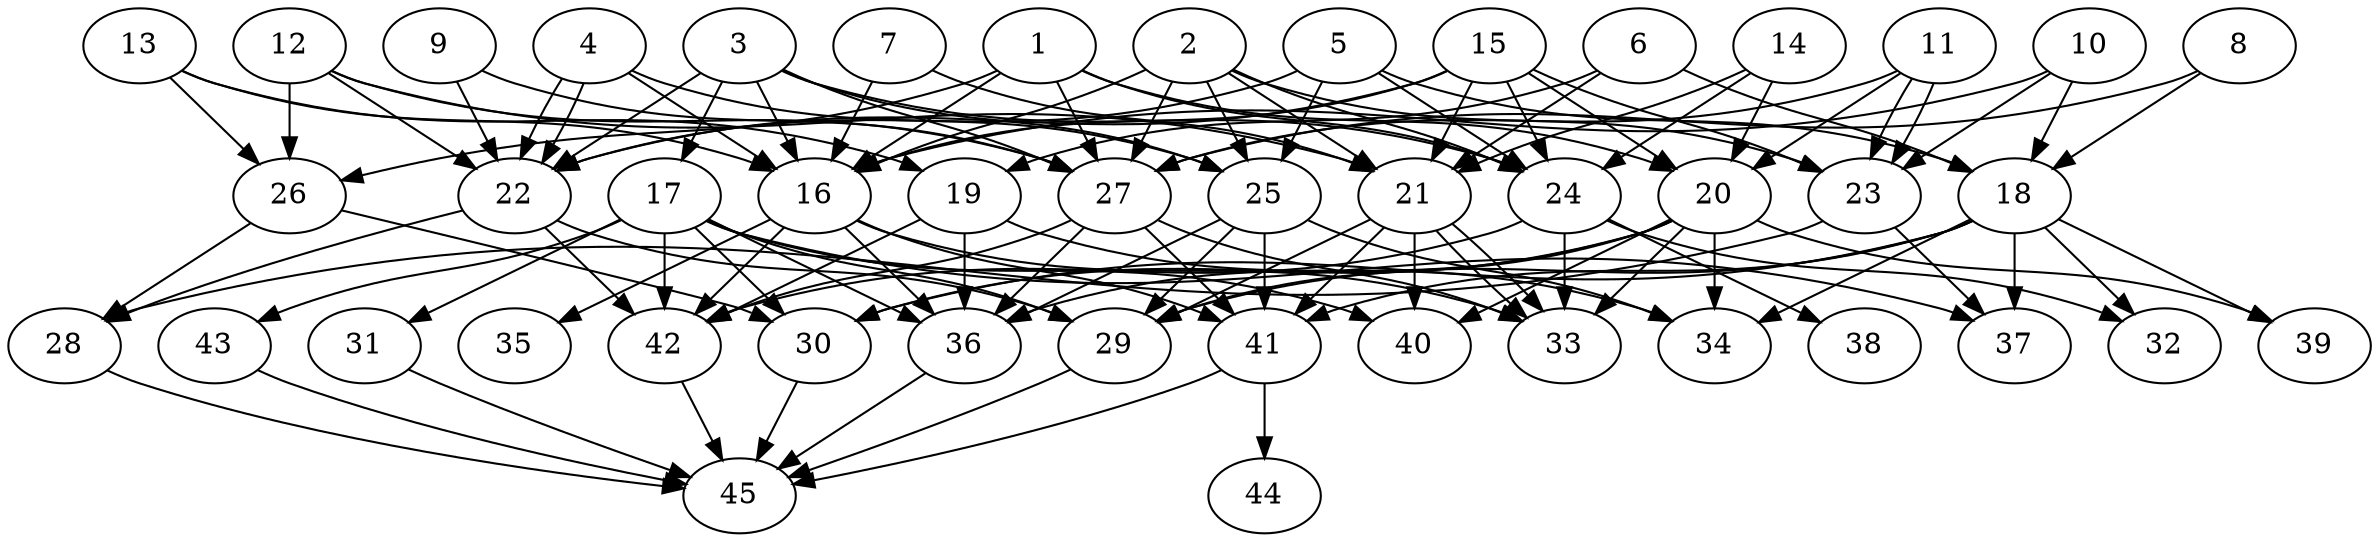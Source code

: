 // DAG automatically generated by daggen at Thu Oct  3 14:07:24 2019
// ./daggen --dot -n 45 --ccr 0.3 --fat 0.7 --regular 0.7 --density 0.5 --mindata 5242880 --maxdata 52428800 
digraph G {
  1 [size="174196053", alpha="0.11", expect_size="52258816"] 
  1 -> 16 [size ="52258816"]
  1 -> 20 [size ="52258816"]
  1 -> 24 [size ="52258816"]
  1 -> 26 [size ="52258816"]
  1 -> 27 [size ="52258816"]
  2 [size="92822187", alpha="0.15", expect_size="27846656"] 
  2 -> 16 [size ="27846656"]
  2 -> 21 [size ="27846656"]
  2 -> 23 [size ="27846656"]
  2 -> 24 [size ="27846656"]
  2 -> 25 [size ="27846656"]
  2 -> 27 [size ="27846656"]
  3 [size="82807467", alpha="0.08", expect_size="24842240"] 
  3 -> 16 [size ="24842240"]
  3 -> 17 [size ="24842240"]
  3 -> 22 [size ="24842240"]
  3 -> 24 [size ="24842240"]
  3 -> 25 [size ="24842240"]
  3 -> 27 [size ="24842240"]
  4 [size="173124267", alpha="0.16", expect_size="51937280"] 
  4 -> 16 [size ="51937280"]
  4 -> 22 [size ="51937280"]
  4 -> 22 [size ="51937280"]
  4 -> 25 [size ="51937280"]
  5 [size="143404373", alpha="0.17", expect_size="43021312"] 
  5 -> 18 [size ="43021312"]
  5 -> 22 [size ="43021312"]
  5 -> 24 [size ="43021312"]
  5 -> 25 [size ="43021312"]
  6 [size="56415573", alpha="0.01", expect_size="16924672"] 
  6 -> 18 [size ="16924672"]
  6 -> 19 [size ="16924672"]
  6 -> 21 [size ="16924672"]
  7 [size="132614827", alpha="0.15", expect_size="39784448"] 
  7 -> 16 [size ="39784448"]
  7 -> 21 [size ="39784448"]
  8 [size="93429760", alpha="0.05", expect_size="28028928"] 
  8 -> 18 [size ="28028928"]
  8 -> 27 [size ="28028928"]
  9 [size="33972907", alpha="0.14", expect_size="10191872"] 
  9 -> 22 [size ="10191872"]
  9 -> 27 [size ="10191872"]
  10 [size="146090667", alpha="0.09", expect_size="43827200"] 
  10 -> 16 [size ="43827200"]
  10 -> 18 [size ="43827200"]
  10 -> 23 [size ="43827200"]
  11 [size="107731627", alpha="0.14", expect_size="32319488"] 
  11 -> 20 [size ="32319488"]
  11 -> 23 [size ="32319488"]
  11 -> 23 [size ="32319488"]
  11 -> 27 [size ="32319488"]
  12 [size="37771947", alpha="0.13", expect_size="11331584"] 
  12 -> 21 [size ="11331584"]
  12 -> 22 [size ="11331584"]
  12 -> 26 [size ="11331584"]
  12 -> 27 [size ="11331584"]
  13 [size="159054507", alpha="0.19", expect_size="47716352"] 
  13 -> 16 [size ="47716352"]
  13 -> 19 [size ="47716352"]
  13 -> 26 [size ="47716352"]
  14 [size="67614720", alpha="0.17", expect_size="20284416"] 
  14 -> 20 [size ="20284416"]
  14 -> 21 [size ="20284416"]
  14 -> 24 [size ="20284416"]
  15 [size="37283840", alpha="0.05", expect_size="11185152"] 
  15 -> 16 [size ="11185152"]
  15 -> 20 [size ="11185152"]
  15 -> 21 [size ="11185152"]
  15 -> 22 [size ="11185152"]
  15 -> 23 [size ="11185152"]
  15 -> 24 [size ="11185152"]
  16 [size="168645973", alpha="0.15", expect_size="50593792"] 
  16 -> 33 [size ="50593792"]
  16 -> 35 [size ="50593792"]
  16 -> 36 [size ="50593792"]
  16 -> 41 [size ="50593792"]
  16 -> 42 [size ="50593792"]
  17 [size="18722133", alpha="0.11", expect_size="5616640"] 
  17 -> 29 [size ="5616640"]
  17 -> 30 [size ="5616640"]
  17 -> 31 [size ="5616640"]
  17 -> 36 [size ="5616640"]
  17 -> 37 [size ="5616640"]
  17 -> 40 [size ="5616640"]
  17 -> 42 [size ="5616640"]
  17 -> 43 [size ="5616640"]
  18 [size="135748267", alpha="0.04", expect_size="40724480"] 
  18 -> 29 [size ="40724480"]
  18 -> 30 [size ="40724480"]
  18 -> 32 [size ="40724480"]
  18 -> 34 [size ="40724480"]
  18 -> 37 [size ="40724480"]
  18 -> 39 [size ="40724480"]
  18 -> 41 [size ="40724480"]
  19 [size="17701547", alpha="0.17", expect_size="5310464"] 
  19 -> 34 [size ="5310464"]
  19 -> 36 [size ="5310464"]
  19 -> 42 [size ="5310464"]
  20 [size="126481067", alpha="0.16", expect_size="37944320"] 
  20 -> 29 [size ="37944320"]
  20 -> 30 [size ="37944320"]
  20 -> 33 [size ="37944320"]
  20 -> 34 [size ="37944320"]
  20 -> 36 [size ="37944320"]
  20 -> 39 [size ="37944320"]
  20 -> 40 [size ="37944320"]
  21 [size="42984107", alpha="0.15", expect_size="12895232"] 
  21 -> 29 [size ="12895232"]
  21 -> 33 [size ="12895232"]
  21 -> 33 [size ="12895232"]
  21 -> 40 [size ="12895232"]
  21 -> 41 [size ="12895232"]
  22 [size="153838933", alpha="0.03", expect_size="46151680"] 
  22 -> 28 [size ="46151680"]
  22 -> 29 [size ="46151680"]
  22 -> 42 [size ="46151680"]
  23 [size="101068800", alpha="0.20", expect_size="30320640"] 
  23 -> 28 [size ="30320640"]
  23 -> 37 [size ="30320640"]
  24 [size="94958933", alpha="0.16", expect_size="28487680"] 
  24 -> 32 [size ="28487680"]
  24 -> 33 [size ="28487680"]
  24 -> 38 [size ="28487680"]
  24 -> 42 [size ="28487680"]
  25 [size="68014080", alpha="0.09", expect_size="20404224"] 
  25 -> 29 [size ="20404224"]
  25 -> 34 [size ="20404224"]
  25 -> 36 [size ="20404224"]
  25 -> 41 [size ="20404224"]
  26 [size="106437973", alpha="0.06", expect_size="31931392"] 
  26 -> 28 [size ="31931392"]
  26 -> 30 [size ="31931392"]
  27 [size="64935253", alpha="0.18", expect_size="19480576"] 
  27 -> 33 [size ="19480576"]
  27 -> 36 [size ="19480576"]
  27 -> 41 [size ="19480576"]
  27 -> 42 [size ="19480576"]
  28 [size="148981760", alpha="0.00", expect_size="44694528"] 
  28 -> 45 [size ="44694528"]
  29 [size="23497387", alpha="0.04", expect_size="7049216"] 
  29 -> 45 [size ="7049216"]
  30 [size="157791573", alpha="0.04", expect_size="47337472"] 
  30 -> 45 [size ="47337472"]
  31 [size="125890560", alpha="0.16", expect_size="37767168"] 
  31 -> 45 [size ="37767168"]
  32 [size="84507307", alpha="0.10", expect_size="25352192"] 
  33 [size="108997973", alpha="0.02", expect_size="32699392"] 
  34 [size="107400533", alpha="0.01", expect_size="32220160"] 
  35 [size="78086827", alpha="0.02", expect_size="23426048"] 
  36 [size="146981547", alpha="0.02", expect_size="44094464"] 
  36 -> 45 [size ="44094464"]
  37 [size="38454613", alpha="0.03", expect_size="11536384"] 
  38 [size="24930987", alpha="0.18", expect_size="7479296"] 
  39 [size="25077760", alpha="0.14", expect_size="7523328"] 
  40 [size="55394987", alpha="0.03", expect_size="16618496"] 
  41 [size="87207253", alpha="0.16", expect_size="26162176"] 
  41 -> 44 [size ="26162176"]
  41 -> 45 [size ="26162176"]
  42 [size="53490347", alpha="0.06", expect_size="16047104"] 
  42 -> 45 [size ="16047104"]
  43 [size="131826347", alpha="0.07", expect_size="39547904"] 
  43 -> 45 [size ="39547904"]
  44 [size="149224107", alpha="0.17", expect_size="44767232"] 
  45 [size="155818667", alpha="0.14", expect_size="46745600"] 
}
